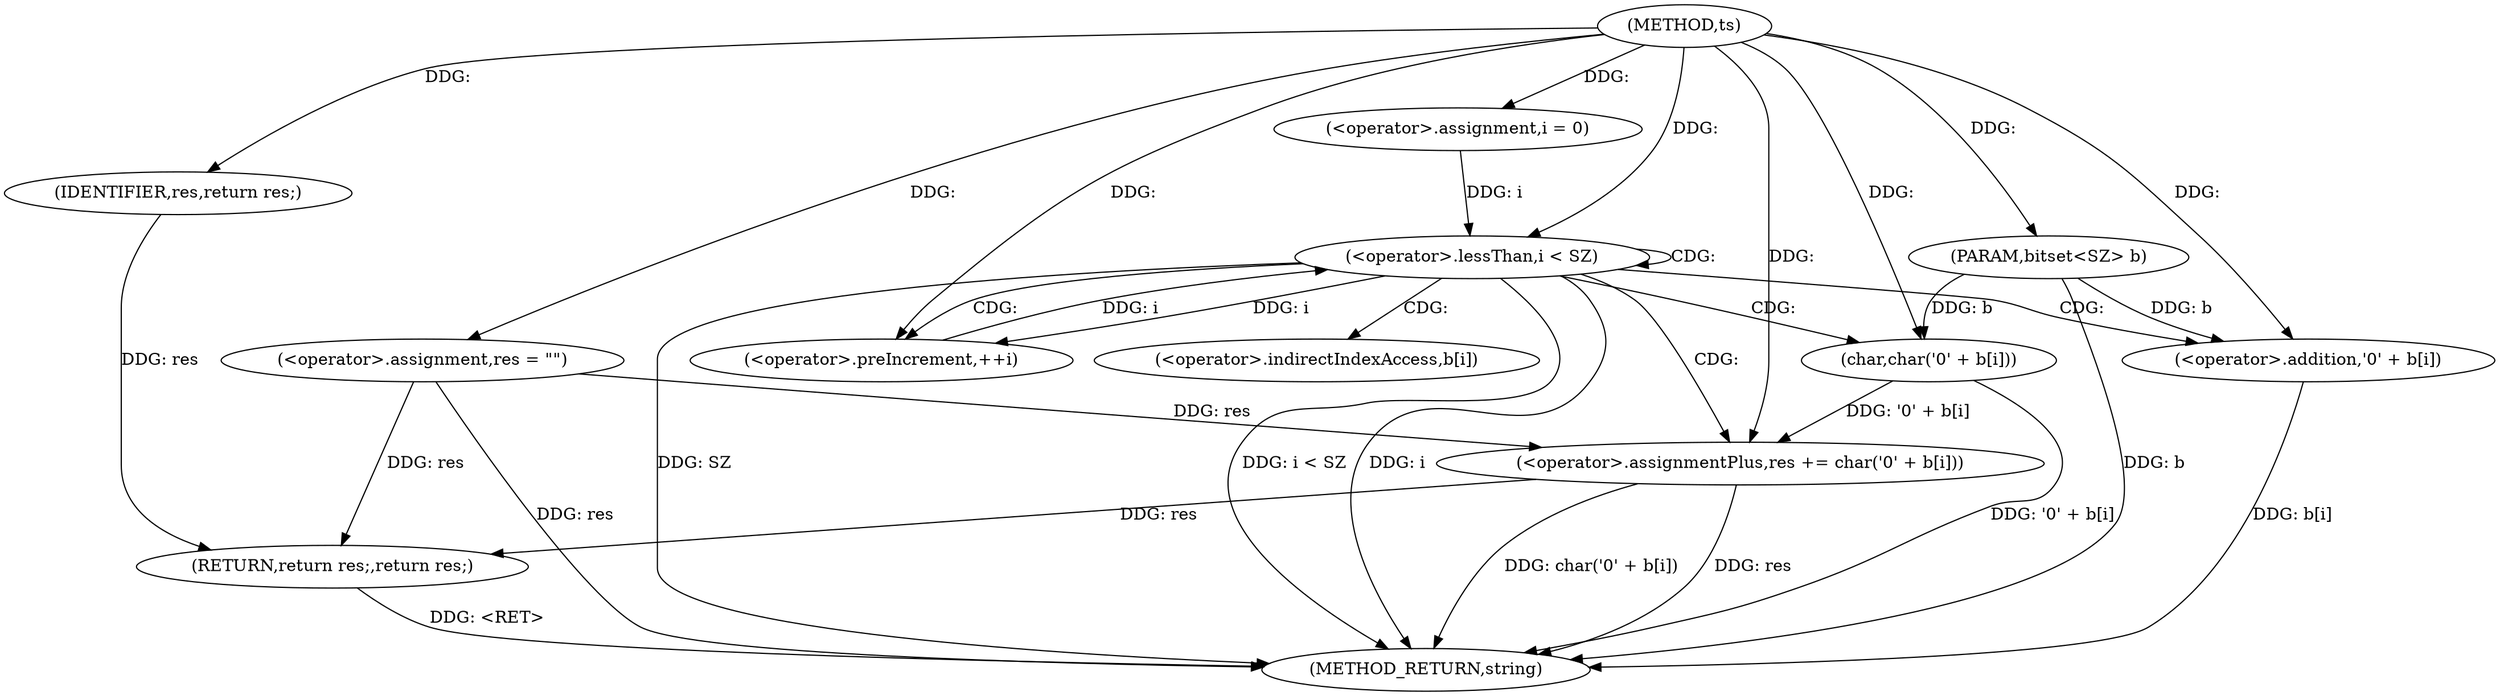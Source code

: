 digraph "ts" {  
"1000205" [label = "(METHOD,ts)" ]
"1000232" [label = "(METHOD_RETURN,string)" ]
"1000206" [label = "(PARAM,bitset<SZ> b)" ]
"1000209" [label = "(<operator>.assignment,res = \"\")" ]
"1000230" [label = "(RETURN,return res;,return res;)" ]
"1000214" [label = "(<operator>.assignment,i = 0)" ]
"1000217" [label = "(<operator>.lessThan,i < SZ)" ]
"1000220" [label = "(<operator>.preIncrement,++i)" ]
"1000222" [label = "(<operator>.assignmentPlus,res += char('0' + b[i]))" ]
"1000231" [label = "(IDENTIFIER,res,return res;)" ]
"1000224" [label = "(char,char('0' + b[i]))" ]
"1000225" [label = "(<operator>.addition,'0' + b[i])" ]
"1000227" [label = "(<operator>.indirectIndexAccess,b[i])" ]
  "1000230" -> "1000232"  [ label = "DDG: <RET>"] 
  "1000206" -> "1000232"  [ label = "DDG: b"] 
  "1000209" -> "1000232"  [ label = "DDG: res"] 
  "1000217" -> "1000232"  [ label = "DDG: i"] 
  "1000217" -> "1000232"  [ label = "DDG: i < SZ"] 
  "1000222" -> "1000232"  [ label = "DDG: res"] 
  "1000225" -> "1000232"  [ label = "DDG: b[i]"] 
  "1000224" -> "1000232"  [ label = "DDG: '0' + b[i]"] 
  "1000222" -> "1000232"  [ label = "DDG: char('0' + b[i])"] 
  "1000217" -> "1000232"  [ label = "DDG: SZ"] 
  "1000205" -> "1000206"  [ label = "DDG: "] 
  "1000205" -> "1000209"  [ label = "DDG: "] 
  "1000231" -> "1000230"  [ label = "DDG: res"] 
  "1000209" -> "1000230"  [ label = "DDG: res"] 
  "1000222" -> "1000230"  [ label = "DDG: res"] 
  "1000205" -> "1000214"  [ label = "DDG: "] 
  "1000224" -> "1000222"  [ label = "DDG: '0' + b[i]"] 
  "1000205" -> "1000231"  [ label = "DDG: "] 
  "1000214" -> "1000217"  [ label = "DDG: i"] 
  "1000220" -> "1000217"  [ label = "DDG: i"] 
  "1000205" -> "1000217"  [ label = "DDG: "] 
  "1000217" -> "1000220"  [ label = "DDG: i"] 
  "1000205" -> "1000220"  [ label = "DDG: "] 
  "1000209" -> "1000222"  [ label = "DDG: res"] 
  "1000205" -> "1000222"  [ label = "DDG: "] 
  "1000205" -> "1000224"  [ label = "DDG: "] 
  "1000206" -> "1000224"  [ label = "DDG: b"] 
  "1000205" -> "1000225"  [ label = "DDG: "] 
  "1000206" -> "1000225"  [ label = "DDG: b"] 
  "1000217" -> "1000225"  [ label = "CDG: "] 
  "1000217" -> "1000224"  [ label = "CDG: "] 
  "1000217" -> "1000227"  [ label = "CDG: "] 
  "1000217" -> "1000217"  [ label = "CDG: "] 
  "1000217" -> "1000222"  [ label = "CDG: "] 
  "1000217" -> "1000220"  [ label = "CDG: "] 
}
